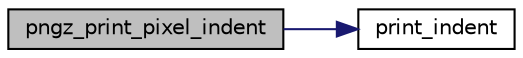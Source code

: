 digraph "pngz_print_pixel_indent"
{
 // LATEX_PDF_SIZE
  edge [fontname="Helvetica",fontsize="10",labelfontname="Helvetica",labelfontsize="10"];
  node [fontname="Helvetica",fontsize="10",shape=record];
  rankdir="LR";
  Node1 [label="pngz_print_pixel_indent",height=0.2,width=0.4,color="black", fillcolor="grey75", style="filled", fontcolor="black",tooltip="print out a single pixels rgba values."];
  Node1 -> Node2 [color="midnightblue",fontsize="10",style="solid",fontname="Helvetica"];
  Node2 [label="print_indent",height=0.2,width=0.4,color="black", fillcolor="white", style="filled",URL="$pngz_8c.html#a0c004f2a440b956639119bff50f3a32a",tooltip=" "];
}
